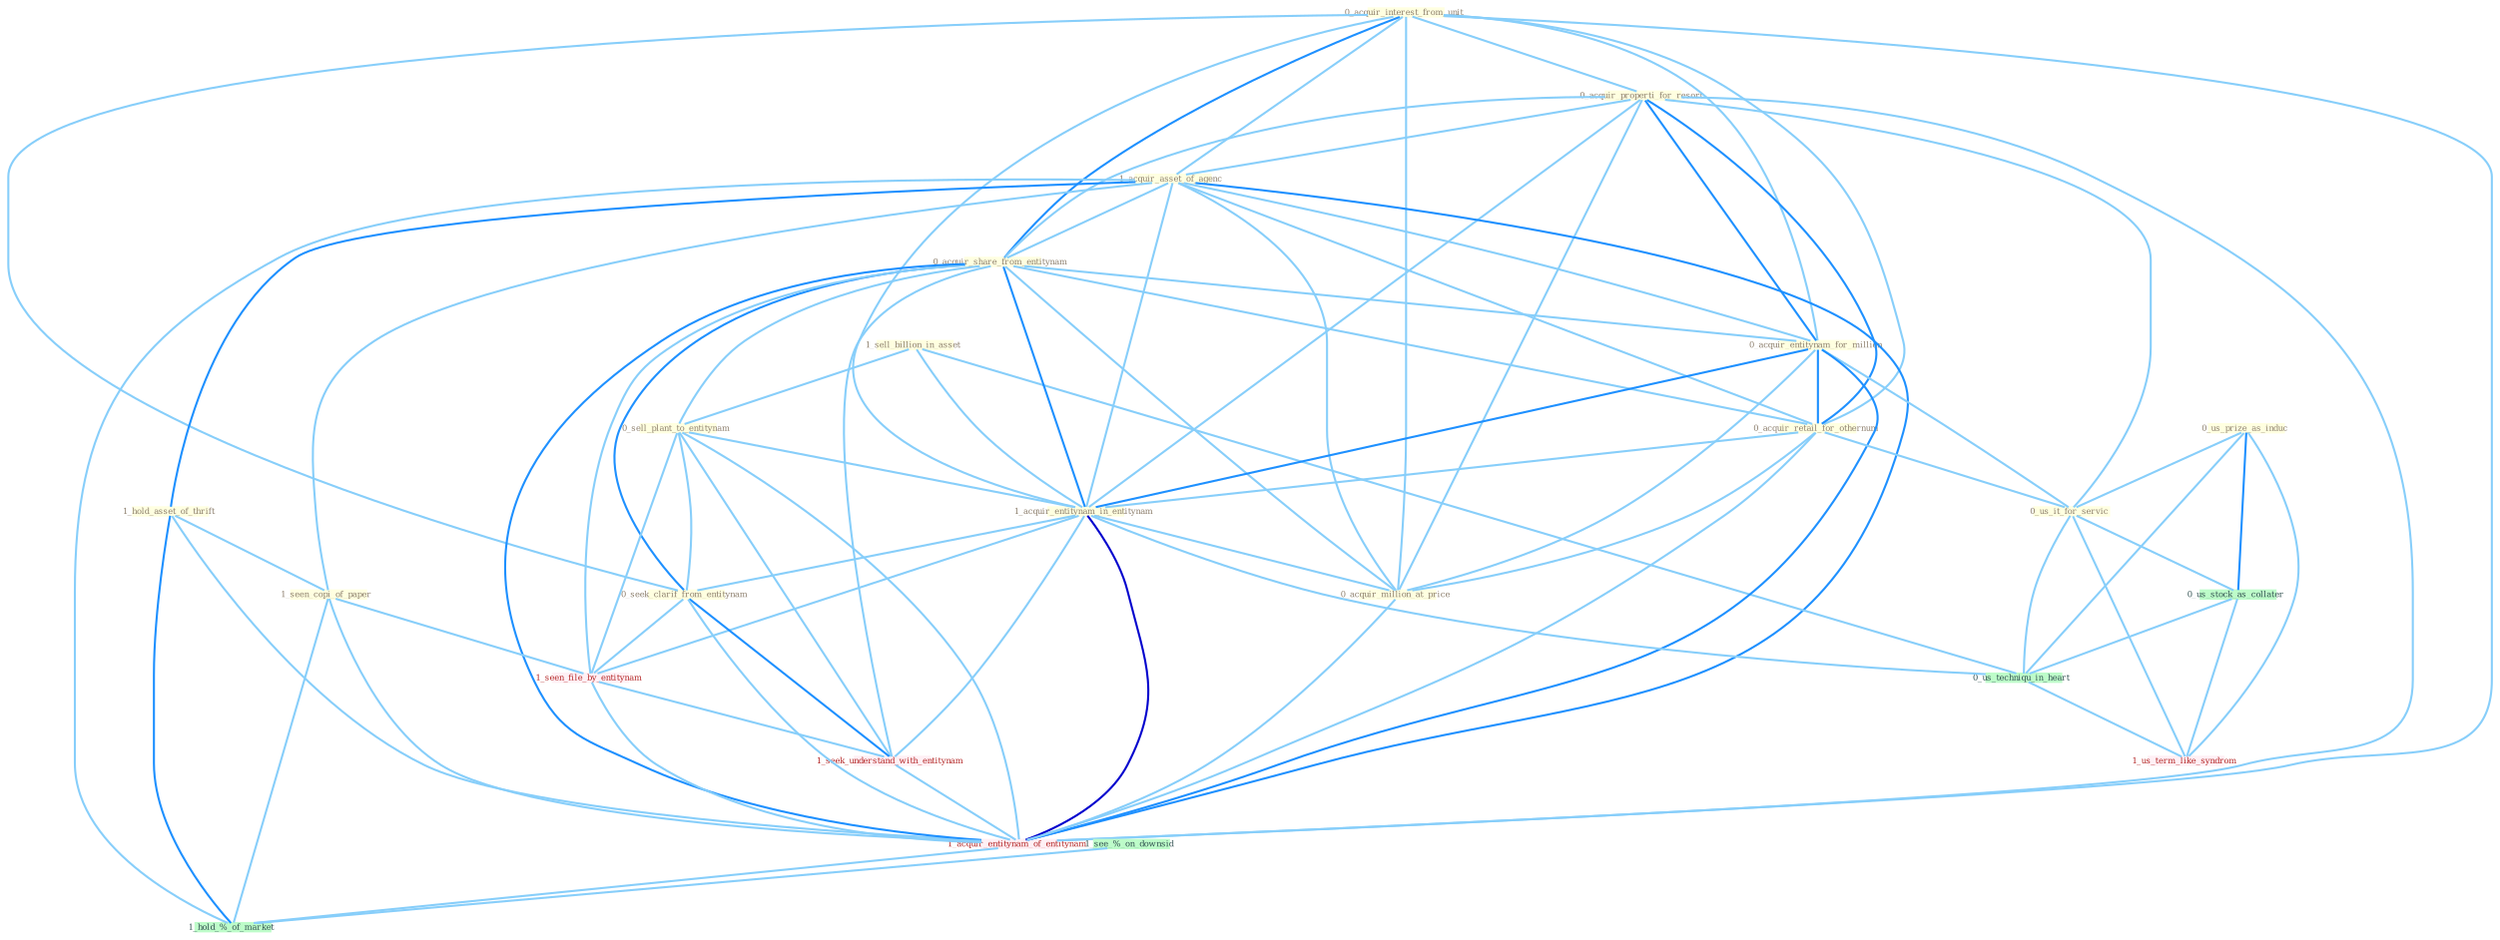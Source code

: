 Graph G{ 
    node
    [shape=polygon,style=filled,width=.5,height=.06,color="#BDFCC9",fixedsize=true,fontsize=4,
    fontcolor="#2f4f4f"];
    {node
    [color="#ffffe0", fontcolor="#8b7d6b"] "0_acquir_interest_from_unit " "0_acquir_properti_for_resort " "1_acquir_asset_of_agenc " "0_us_prize_as_induc " "1_sell_billion_in_asset " "1_hold_asset_of_thrift " "0_acquir_share_from_entitynam " "0_acquir_entitynam_for_million " "0_acquir_retail_for_othernum " "0_sell_plant_to_entitynam " "1_seen_copi_of_paper " "1_acquir_entitynam_in_entitynam " "0_us_it_for_servic " "0_acquir_million_at_price " "0_seek_clarif_from_entitynam "}
{node [color="#fff0f5", fontcolor="#b22222"] "1_seen_file_by_entitynam " "1_seek_understand_with_entitynam " "1_acquir_entitynam_of_entitynam " "1_us_term_like_syndrom "}
edge [color="#B0E2FF"];

	"0_acquir_interest_from_unit " -- "0_acquir_properti_for_resort " [w="1", color="#87cefa" ];
	"0_acquir_interest_from_unit " -- "1_acquir_asset_of_agenc " [w="1", color="#87cefa" ];
	"0_acquir_interest_from_unit " -- "0_acquir_share_from_entitynam " [w="2", color="#1e90ff" , len=0.8];
	"0_acquir_interest_from_unit " -- "0_acquir_entitynam_for_million " [w="1", color="#87cefa" ];
	"0_acquir_interest_from_unit " -- "0_acquir_retail_for_othernum " [w="1", color="#87cefa" ];
	"0_acquir_interest_from_unit " -- "1_acquir_entitynam_in_entitynam " [w="1", color="#87cefa" ];
	"0_acquir_interest_from_unit " -- "0_acquir_million_at_price " [w="1", color="#87cefa" ];
	"0_acquir_interest_from_unit " -- "0_seek_clarif_from_entitynam " [w="1", color="#87cefa" ];
	"0_acquir_interest_from_unit " -- "1_acquir_entitynam_of_entitynam " [w="1", color="#87cefa" ];
	"0_acquir_properti_for_resort " -- "1_acquir_asset_of_agenc " [w="1", color="#87cefa" ];
	"0_acquir_properti_for_resort " -- "0_acquir_share_from_entitynam " [w="1", color="#87cefa" ];
	"0_acquir_properti_for_resort " -- "0_acquir_entitynam_for_million " [w="2", color="#1e90ff" , len=0.8];
	"0_acquir_properti_for_resort " -- "0_acquir_retail_for_othernum " [w="2", color="#1e90ff" , len=0.8];
	"0_acquir_properti_for_resort " -- "1_acquir_entitynam_in_entitynam " [w="1", color="#87cefa" ];
	"0_acquir_properti_for_resort " -- "0_us_it_for_servic " [w="1", color="#87cefa" ];
	"0_acquir_properti_for_resort " -- "0_acquir_million_at_price " [w="1", color="#87cefa" ];
	"0_acquir_properti_for_resort " -- "1_acquir_entitynam_of_entitynam " [w="1", color="#87cefa" ];
	"1_acquir_asset_of_agenc " -- "1_hold_asset_of_thrift " [w="2", color="#1e90ff" , len=0.8];
	"1_acquir_asset_of_agenc " -- "0_acquir_share_from_entitynam " [w="1", color="#87cefa" ];
	"1_acquir_asset_of_agenc " -- "0_acquir_entitynam_for_million " [w="1", color="#87cefa" ];
	"1_acquir_asset_of_agenc " -- "0_acquir_retail_for_othernum " [w="1", color="#87cefa" ];
	"1_acquir_asset_of_agenc " -- "1_seen_copi_of_paper " [w="1", color="#87cefa" ];
	"1_acquir_asset_of_agenc " -- "1_acquir_entitynam_in_entitynam " [w="1", color="#87cefa" ];
	"1_acquir_asset_of_agenc " -- "0_acquir_million_at_price " [w="1", color="#87cefa" ];
	"1_acquir_asset_of_agenc " -- "1_acquir_entitynam_of_entitynam " [w="2", color="#1e90ff" , len=0.8];
	"1_acquir_asset_of_agenc " -- "1_hold_%_of_market " [w="1", color="#87cefa" ];
	"0_us_prize_as_induc " -- "0_us_it_for_servic " [w="1", color="#87cefa" ];
	"0_us_prize_as_induc " -- "0_us_stock_as_collater " [w="2", color="#1e90ff" , len=0.8];
	"0_us_prize_as_induc " -- "0_us_techniqu_in_heart " [w="1", color="#87cefa" ];
	"0_us_prize_as_induc " -- "1_us_term_like_syndrom " [w="1", color="#87cefa" ];
	"1_sell_billion_in_asset " -- "0_sell_plant_to_entitynam " [w="1", color="#87cefa" ];
	"1_sell_billion_in_asset " -- "1_acquir_entitynam_in_entitynam " [w="1", color="#87cefa" ];
	"1_sell_billion_in_asset " -- "0_us_techniqu_in_heart " [w="1", color="#87cefa" ];
	"1_hold_asset_of_thrift " -- "1_seen_copi_of_paper " [w="1", color="#87cefa" ];
	"1_hold_asset_of_thrift " -- "1_acquir_entitynam_of_entitynam " [w="1", color="#87cefa" ];
	"1_hold_asset_of_thrift " -- "1_hold_%_of_market " [w="2", color="#1e90ff" , len=0.8];
	"0_acquir_share_from_entitynam " -- "0_acquir_entitynam_for_million " [w="1", color="#87cefa" ];
	"0_acquir_share_from_entitynam " -- "0_acquir_retail_for_othernum " [w="1", color="#87cefa" ];
	"0_acquir_share_from_entitynam " -- "0_sell_plant_to_entitynam " [w="1", color="#87cefa" ];
	"0_acquir_share_from_entitynam " -- "1_acquir_entitynam_in_entitynam " [w="2", color="#1e90ff" , len=0.8];
	"0_acquir_share_from_entitynam " -- "0_acquir_million_at_price " [w="1", color="#87cefa" ];
	"0_acquir_share_from_entitynam " -- "0_seek_clarif_from_entitynam " [w="2", color="#1e90ff" , len=0.8];
	"0_acquir_share_from_entitynam " -- "1_seen_file_by_entitynam " [w="1", color="#87cefa" ];
	"0_acquir_share_from_entitynam " -- "1_seek_understand_with_entitynam " [w="1", color="#87cefa" ];
	"0_acquir_share_from_entitynam " -- "1_acquir_entitynam_of_entitynam " [w="2", color="#1e90ff" , len=0.8];
	"0_acquir_entitynam_for_million " -- "0_acquir_retail_for_othernum " [w="2", color="#1e90ff" , len=0.8];
	"0_acquir_entitynam_for_million " -- "1_acquir_entitynam_in_entitynam " [w="2", color="#1e90ff" , len=0.8];
	"0_acquir_entitynam_for_million " -- "0_us_it_for_servic " [w="1", color="#87cefa" ];
	"0_acquir_entitynam_for_million " -- "0_acquir_million_at_price " [w="1", color="#87cefa" ];
	"0_acquir_entitynam_for_million " -- "1_acquir_entitynam_of_entitynam " [w="2", color="#1e90ff" , len=0.8];
	"0_acquir_retail_for_othernum " -- "1_acquir_entitynam_in_entitynam " [w="1", color="#87cefa" ];
	"0_acquir_retail_for_othernum " -- "0_us_it_for_servic " [w="1", color="#87cefa" ];
	"0_acquir_retail_for_othernum " -- "0_acquir_million_at_price " [w="1", color="#87cefa" ];
	"0_acquir_retail_for_othernum " -- "1_acquir_entitynam_of_entitynam " [w="1", color="#87cefa" ];
	"0_sell_plant_to_entitynam " -- "1_acquir_entitynam_in_entitynam " [w="1", color="#87cefa" ];
	"0_sell_plant_to_entitynam " -- "0_seek_clarif_from_entitynam " [w="1", color="#87cefa" ];
	"0_sell_plant_to_entitynam " -- "1_seen_file_by_entitynam " [w="1", color="#87cefa" ];
	"0_sell_plant_to_entitynam " -- "1_seek_understand_with_entitynam " [w="1", color="#87cefa" ];
	"0_sell_plant_to_entitynam " -- "1_acquir_entitynam_of_entitynam " [w="1", color="#87cefa" ];
	"1_seen_copi_of_paper " -- "1_seen_file_by_entitynam " [w="1", color="#87cefa" ];
	"1_seen_copi_of_paper " -- "1_acquir_entitynam_of_entitynam " [w="1", color="#87cefa" ];
	"1_seen_copi_of_paper " -- "1_hold_%_of_market " [w="1", color="#87cefa" ];
	"1_acquir_entitynam_in_entitynam " -- "0_acquir_million_at_price " [w="1", color="#87cefa" ];
	"1_acquir_entitynam_in_entitynam " -- "0_seek_clarif_from_entitynam " [w="1", color="#87cefa" ];
	"1_acquir_entitynam_in_entitynam " -- "1_seen_file_by_entitynam " [w="1", color="#87cefa" ];
	"1_acquir_entitynam_in_entitynam " -- "1_seek_understand_with_entitynam " [w="1", color="#87cefa" ];
	"1_acquir_entitynam_in_entitynam " -- "1_acquir_entitynam_of_entitynam " [w="3", color="#0000cd" , len=0.6];
	"1_acquir_entitynam_in_entitynam " -- "0_us_techniqu_in_heart " [w="1", color="#87cefa" ];
	"0_us_it_for_servic " -- "0_us_stock_as_collater " [w="1", color="#87cefa" ];
	"0_us_it_for_servic " -- "0_us_techniqu_in_heart " [w="1", color="#87cefa" ];
	"0_us_it_for_servic " -- "1_us_term_like_syndrom " [w="1", color="#87cefa" ];
	"0_acquir_million_at_price " -- "1_acquir_entitynam_of_entitynam " [w="1", color="#87cefa" ];
	"0_seek_clarif_from_entitynam " -- "1_seen_file_by_entitynam " [w="1", color="#87cefa" ];
	"0_seek_clarif_from_entitynam " -- "1_seek_understand_with_entitynam " [w="2", color="#1e90ff" , len=0.8];
	"0_seek_clarif_from_entitynam " -- "1_acquir_entitynam_of_entitynam " [w="1", color="#87cefa" ];
	"1_seen_file_by_entitynam " -- "1_seek_understand_with_entitynam " [w="1", color="#87cefa" ];
	"1_seen_file_by_entitynam " -- "1_acquir_entitynam_of_entitynam " [w="1", color="#87cefa" ];
	"0_us_stock_as_collater " -- "0_us_techniqu_in_heart " [w="1", color="#87cefa" ];
	"0_us_stock_as_collater " -- "1_us_term_like_syndrom " [w="1", color="#87cefa" ];
	"1_seek_understand_with_entitynam " -- "1_acquir_entitynam_of_entitynam " [w="1", color="#87cefa" ];
	"1_acquir_entitynam_of_entitynam " -- "1_hold_%_of_market " [w="1", color="#87cefa" ];
	"0_us_techniqu_in_heart " -- "1_us_term_like_syndrom " [w="1", color="#87cefa" ];
	"1_see_%_on_downsid " -- "1_hold_%_of_market " [w="1", color="#87cefa" ];
}